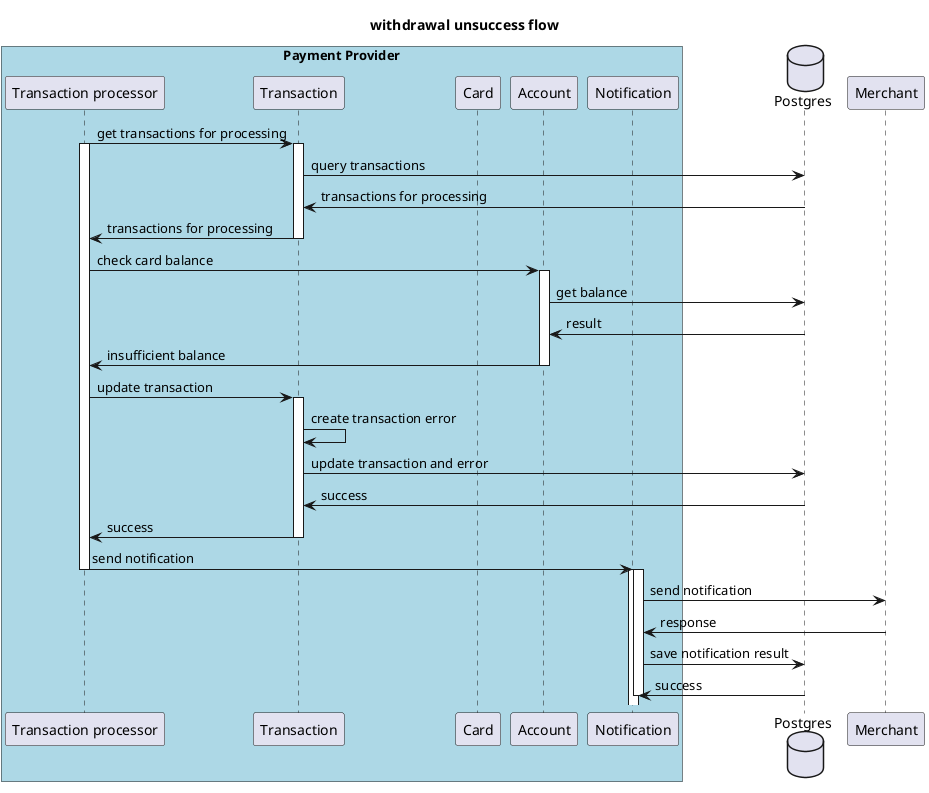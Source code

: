 @startuml name topup fail
title withdrawal unsuccess flow
box "Payment Provider" #LightBlue
participant "Transaction processor" as proc
participant "Transaction" as tr
participant "Card" as card
participant "Account" as acc
participant "Notification" as not
end box
database "Postgres" as db
participant "Merchant" as merchant

proc -> tr : get transactions for processing
activate proc
activate tr
tr -> db : query transactions
tr <- db : transactions for processing
tr -> proc : transactions for processing
deactivate tr
proc -> acc: check card balance
activate acc
acc -> db: get balance
db -> acc: result
acc -> proc: insufficient balance
deactivate acc
    proc -> tr: update transaction
    activate tr
    tr->tr: create transaction error
    tr -> db: update transaction and error
    tr <- db: success
    tr -> proc: success
    deactivate tr
proc -> not: send notification
deactivate proc
activate not
deactivate tr
activate not
not -> merchant : send notification
not <- merchant : response
not -> db : save notification result
not <- db : success
deactivate not

@enduml
